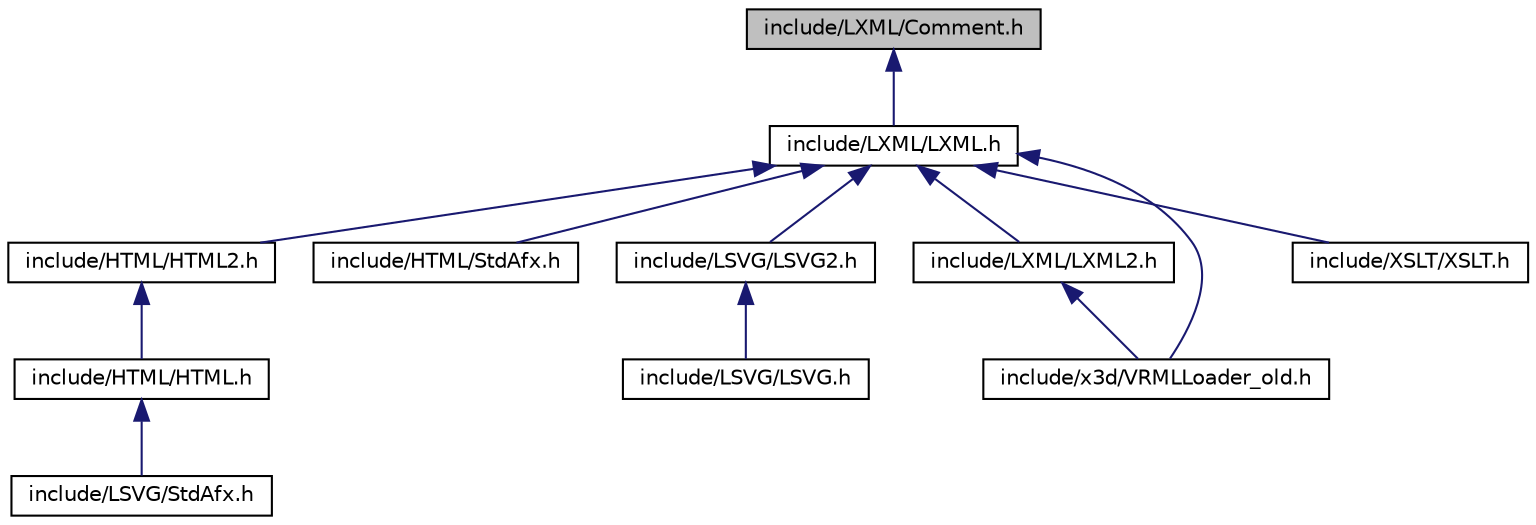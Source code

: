 digraph G
{
  edge [fontname="Helvetica",fontsize="10",labelfontname="Helvetica",labelfontsize="10"];
  node [fontname="Helvetica",fontsize="10",shape=record];
  Node1 [label="include/LXML/Comment.h",height=0.2,width=0.4,color="black", fillcolor="grey75", style="filled" fontcolor="black"];
  Node1 -> Node2 [dir="back",color="midnightblue",fontsize="10",style="solid",fontname="Helvetica"];
  Node2 [label="include/LXML/LXML.h",height=0.2,width=0.4,color="black", fillcolor="white", style="filled",URL="$_l_x_m_l_8h.html"];
  Node2 -> Node3 [dir="back",color="midnightblue",fontsize="10",style="solid",fontname="Helvetica"];
  Node3 [label="include/HTML/HTML2.h",height=0.2,width=0.4,color="black", fillcolor="white", style="filled",URL="$_h_t_m_l2_8h.html"];
  Node3 -> Node4 [dir="back",color="midnightblue",fontsize="10",style="solid",fontname="Helvetica"];
  Node4 [label="include/HTML/HTML.h",height=0.2,width=0.4,color="black", fillcolor="white", style="filled",URL="$_h_t_m_l_8h.html"];
  Node4 -> Node5 [dir="back",color="midnightblue",fontsize="10",style="solid",fontname="Helvetica"];
  Node5 [label="include/LSVG/StdAfx.h",height=0.2,width=0.4,color="black", fillcolor="white", style="filled",URL="$_l_s_v_g_2stdafx_8h.html"];
  Node2 -> Node6 [dir="back",color="midnightblue",fontsize="10",style="solid",fontname="Helvetica"];
  Node6 [label="include/HTML/StdAfx.h",height=0.2,width=0.4,color="black", fillcolor="white", style="filled",URL="$_h_t_m_l_2stdafx_8h.html"];
  Node2 -> Node7 [dir="back",color="midnightblue",fontsize="10",style="solid",fontname="Helvetica"];
  Node7 [label="include/LSVG/LSVG2.h",height=0.2,width=0.4,color="black", fillcolor="white", style="filled",URL="$_l_s_v_g2_8h.html"];
  Node7 -> Node8 [dir="back",color="midnightblue",fontsize="10",style="solid",fontname="Helvetica"];
  Node8 [label="include/LSVG/LSVG.h",height=0.2,width=0.4,color="black", fillcolor="white", style="filled",URL="$_l_s_v_g_8h.html"];
  Node2 -> Node9 [dir="back",color="midnightblue",fontsize="10",style="solid",fontname="Helvetica"];
  Node9 [label="include/LXML/LXML2.h",height=0.2,width=0.4,color="black", fillcolor="white", style="filled",URL="$_l_x_m_l2_8h.html"];
  Node9 -> Node10 [dir="back",color="midnightblue",fontsize="10",style="solid",fontname="Helvetica"];
  Node10 [label="include/x3d/VRMLLoader_old.h",height=0.2,width=0.4,color="black", fillcolor="white", style="filled",URL="$_v_r_m_l_loader__old_8h.html"];
  Node2 -> Node10 [dir="back",color="midnightblue",fontsize="10",style="solid",fontname="Helvetica"];
  Node2 -> Node11 [dir="back",color="midnightblue",fontsize="10",style="solid",fontname="Helvetica"];
  Node11 [label="include/XSLT/XSLT.h",height=0.2,width=0.4,color="black", fillcolor="white", style="filled",URL="$_x_s_l_t_8h.html"];
}
